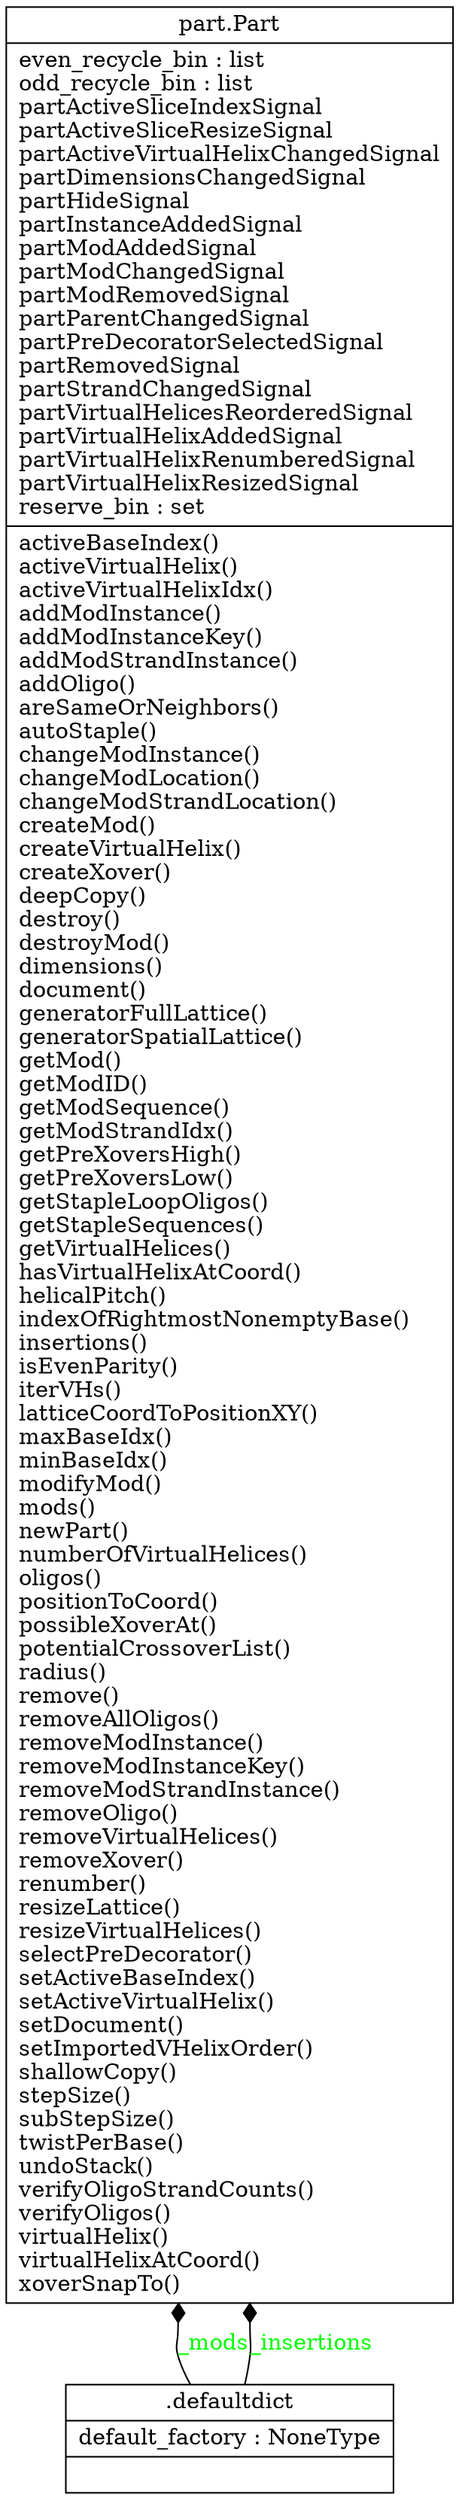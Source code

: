 digraph "Part" {
charset="utf-8"
rankdir=BT
"0" [label="{.defaultdict|default_factory : NoneType\l|}", shape="record"];
"1" [label="{part.Part|even_recycle_bin : list\lodd_recycle_bin : list\lpartActiveSliceIndexSignal\lpartActiveSliceResizeSignal\lpartActiveVirtualHelixChangedSignal\lpartDimensionsChangedSignal\lpartHideSignal\lpartInstanceAddedSignal\lpartModAddedSignal\lpartModChangedSignal\lpartModRemovedSignal\lpartParentChangedSignal\lpartPreDecoratorSelectedSignal\lpartRemovedSignal\lpartStrandChangedSignal\lpartVirtualHelicesReorderedSignal\lpartVirtualHelixAddedSignal\lpartVirtualHelixRenumberedSignal\lpartVirtualHelixResizedSignal\lreserve_bin : set\l|activeBaseIndex()\lactiveVirtualHelix()\lactiveVirtualHelixIdx()\laddModInstance()\laddModInstanceKey()\laddModStrandInstance()\laddOligo()\lareSameOrNeighbors()\lautoStaple()\lchangeModInstance()\lchangeModLocation()\lchangeModStrandLocation()\lcreateMod()\lcreateVirtualHelix()\lcreateXover()\ldeepCopy()\ldestroy()\ldestroyMod()\ldimensions()\ldocument()\lgeneratorFullLattice()\lgeneratorSpatialLattice()\lgetMod()\lgetModID()\lgetModSequence()\lgetModStrandIdx()\lgetPreXoversHigh()\lgetPreXoversLow()\lgetStapleLoopOligos()\lgetStapleSequences()\lgetVirtualHelices()\lhasVirtualHelixAtCoord()\lhelicalPitch()\lindexOfRightmostNonemptyBase()\linsertions()\lisEvenParity()\literVHs()\llatticeCoordToPositionXY()\lmaxBaseIdx()\lminBaseIdx()\lmodifyMod()\lmods()\lnewPart()\lnumberOfVirtualHelices()\loligos()\lpositionToCoord()\lpossibleXoverAt()\lpotentialCrossoverList()\lradius()\lremove()\lremoveAllOligos()\lremoveModInstance()\lremoveModInstanceKey()\lremoveModStrandInstance()\lremoveOligo()\lremoveVirtualHelices()\lremoveXover()\lrenumber()\lresizeLattice()\lresizeVirtualHelices()\lselectPreDecorator()\lsetActiveBaseIndex()\lsetActiveVirtualHelix()\lsetDocument()\lsetImportedVHelixOrder()\lshallowCopy()\lstepSize()\lsubStepSize()\ltwistPerBase()\lundoStack()\lverifyOligoStrandCounts()\lverifyOligos()\lvirtualHelix()\lvirtualHelixAtCoord()\lxoverSnapTo()\l}", shape="record"];
"0" -> "1" [arrowhead="diamond", arrowtail="none", fontcolor="green", label="_mods", style="solid"];
"0" -> "1" [arrowhead="diamond", arrowtail="none", fontcolor="green", label="_insertions", style="solid"];
}
